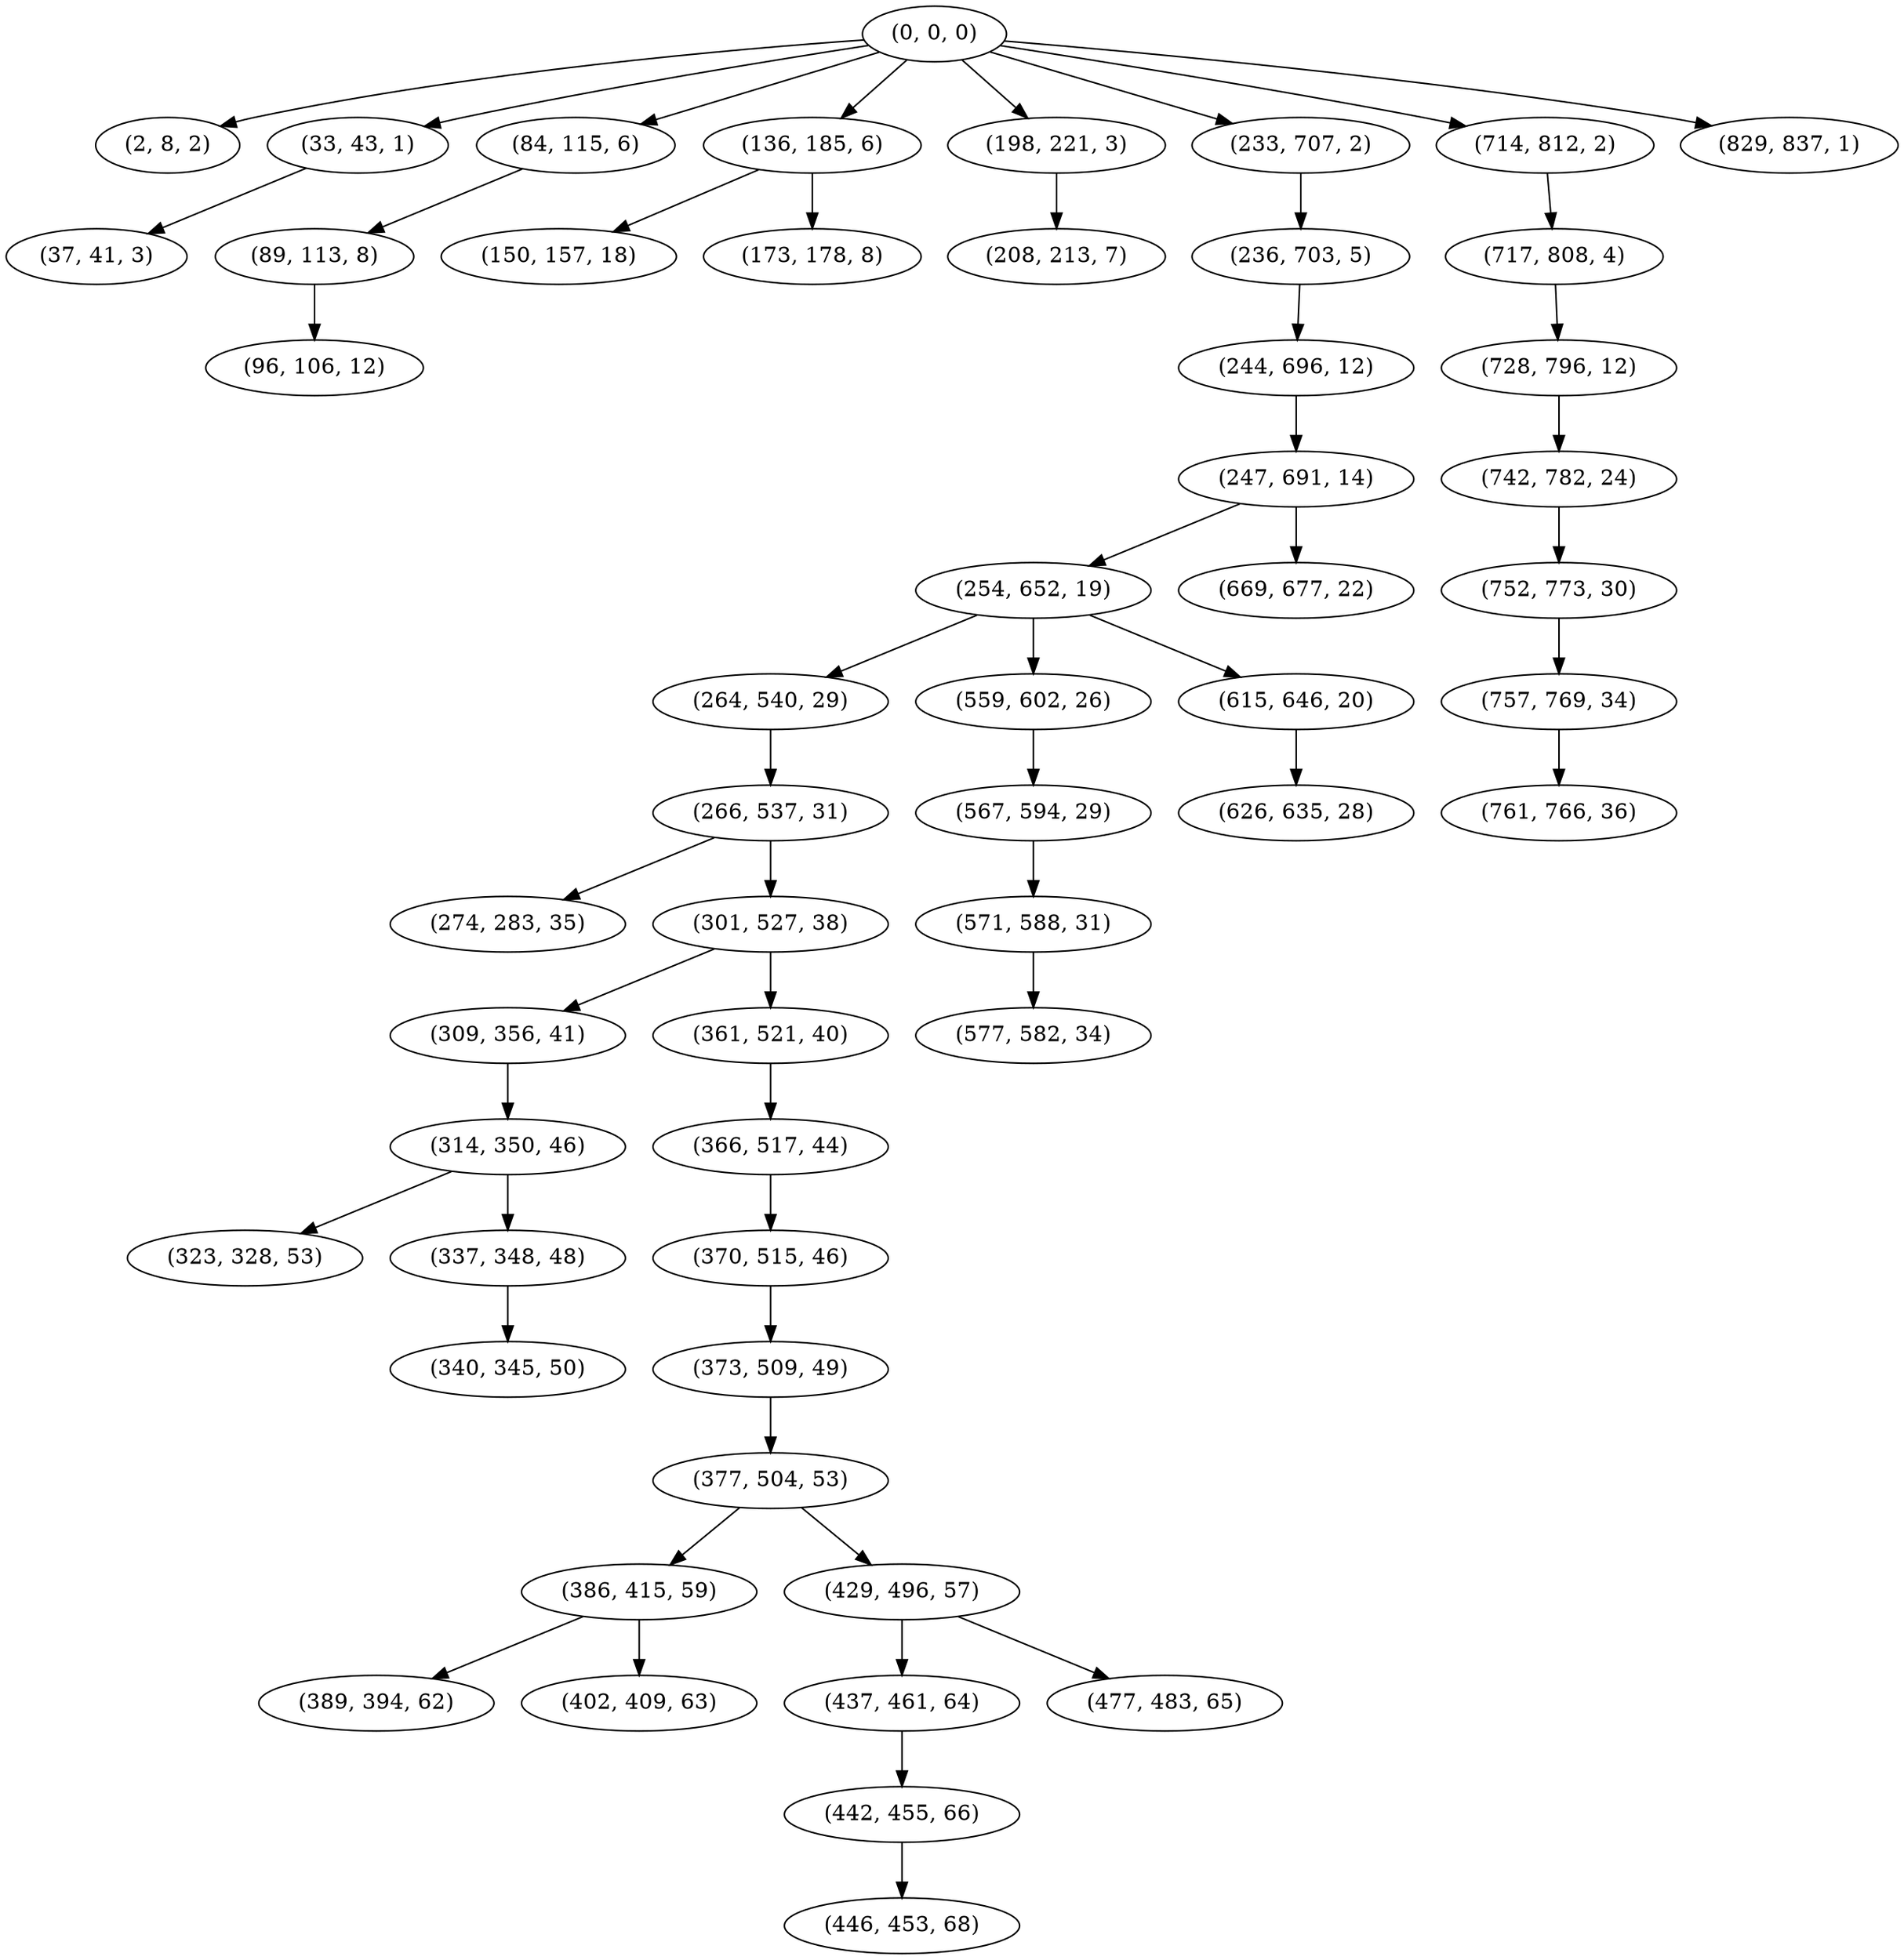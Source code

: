 digraph tree {
    "(0, 0, 0)";
    "(2, 8, 2)";
    "(33, 43, 1)";
    "(37, 41, 3)";
    "(84, 115, 6)";
    "(89, 113, 8)";
    "(96, 106, 12)";
    "(136, 185, 6)";
    "(150, 157, 18)";
    "(173, 178, 8)";
    "(198, 221, 3)";
    "(208, 213, 7)";
    "(233, 707, 2)";
    "(236, 703, 5)";
    "(244, 696, 12)";
    "(247, 691, 14)";
    "(254, 652, 19)";
    "(264, 540, 29)";
    "(266, 537, 31)";
    "(274, 283, 35)";
    "(301, 527, 38)";
    "(309, 356, 41)";
    "(314, 350, 46)";
    "(323, 328, 53)";
    "(337, 348, 48)";
    "(340, 345, 50)";
    "(361, 521, 40)";
    "(366, 517, 44)";
    "(370, 515, 46)";
    "(373, 509, 49)";
    "(377, 504, 53)";
    "(386, 415, 59)";
    "(389, 394, 62)";
    "(402, 409, 63)";
    "(429, 496, 57)";
    "(437, 461, 64)";
    "(442, 455, 66)";
    "(446, 453, 68)";
    "(477, 483, 65)";
    "(559, 602, 26)";
    "(567, 594, 29)";
    "(571, 588, 31)";
    "(577, 582, 34)";
    "(615, 646, 20)";
    "(626, 635, 28)";
    "(669, 677, 22)";
    "(714, 812, 2)";
    "(717, 808, 4)";
    "(728, 796, 12)";
    "(742, 782, 24)";
    "(752, 773, 30)";
    "(757, 769, 34)";
    "(761, 766, 36)";
    "(829, 837, 1)";
    "(0, 0, 0)" -> "(2, 8, 2)";
    "(0, 0, 0)" -> "(33, 43, 1)";
    "(0, 0, 0)" -> "(84, 115, 6)";
    "(0, 0, 0)" -> "(136, 185, 6)";
    "(0, 0, 0)" -> "(198, 221, 3)";
    "(0, 0, 0)" -> "(233, 707, 2)";
    "(0, 0, 0)" -> "(714, 812, 2)";
    "(0, 0, 0)" -> "(829, 837, 1)";
    "(33, 43, 1)" -> "(37, 41, 3)";
    "(84, 115, 6)" -> "(89, 113, 8)";
    "(89, 113, 8)" -> "(96, 106, 12)";
    "(136, 185, 6)" -> "(150, 157, 18)";
    "(136, 185, 6)" -> "(173, 178, 8)";
    "(198, 221, 3)" -> "(208, 213, 7)";
    "(233, 707, 2)" -> "(236, 703, 5)";
    "(236, 703, 5)" -> "(244, 696, 12)";
    "(244, 696, 12)" -> "(247, 691, 14)";
    "(247, 691, 14)" -> "(254, 652, 19)";
    "(247, 691, 14)" -> "(669, 677, 22)";
    "(254, 652, 19)" -> "(264, 540, 29)";
    "(254, 652, 19)" -> "(559, 602, 26)";
    "(254, 652, 19)" -> "(615, 646, 20)";
    "(264, 540, 29)" -> "(266, 537, 31)";
    "(266, 537, 31)" -> "(274, 283, 35)";
    "(266, 537, 31)" -> "(301, 527, 38)";
    "(301, 527, 38)" -> "(309, 356, 41)";
    "(301, 527, 38)" -> "(361, 521, 40)";
    "(309, 356, 41)" -> "(314, 350, 46)";
    "(314, 350, 46)" -> "(323, 328, 53)";
    "(314, 350, 46)" -> "(337, 348, 48)";
    "(337, 348, 48)" -> "(340, 345, 50)";
    "(361, 521, 40)" -> "(366, 517, 44)";
    "(366, 517, 44)" -> "(370, 515, 46)";
    "(370, 515, 46)" -> "(373, 509, 49)";
    "(373, 509, 49)" -> "(377, 504, 53)";
    "(377, 504, 53)" -> "(386, 415, 59)";
    "(377, 504, 53)" -> "(429, 496, 57)";
    "(386, 415, 59)" -> "(389, 394, 62)";
    "(386, 415, 59)" -> "(402, 409, 63)";
    "(429, 496, 57)" -> "(437, 461, 64)";
    "(429, 496, 57)" -> "(477, 483, 65)";
    "(437, 461, 64)" -> "(442, 455, 66)";
    "(442, 455, 66)" -> "(446, 453, 68)";
    "(559, 602, 26)" -> "(567, 594, 29)";
    "(567, 594, 29)" -> "(571, 588, 31)";
    "(571, 588, 31)" -> "(577, 582, 34)";
    "(615, 646, 20)" -> "(626, 635, 28)";
    "(714, 812, 2)" -> "(717, 808, 4)";
    "(717, 808, 4)" -> "(728, 796, 12)";
    "(728, 796, 12)" -> "(742, 782, 24)";
    "(742, 782, 24)" -> "(752, 773, 30)";
    "(752, 773, 30)" -> "(757, 769, 34)";
    "(757, 769, 34)" -> "(761, 766, 36)";
}
